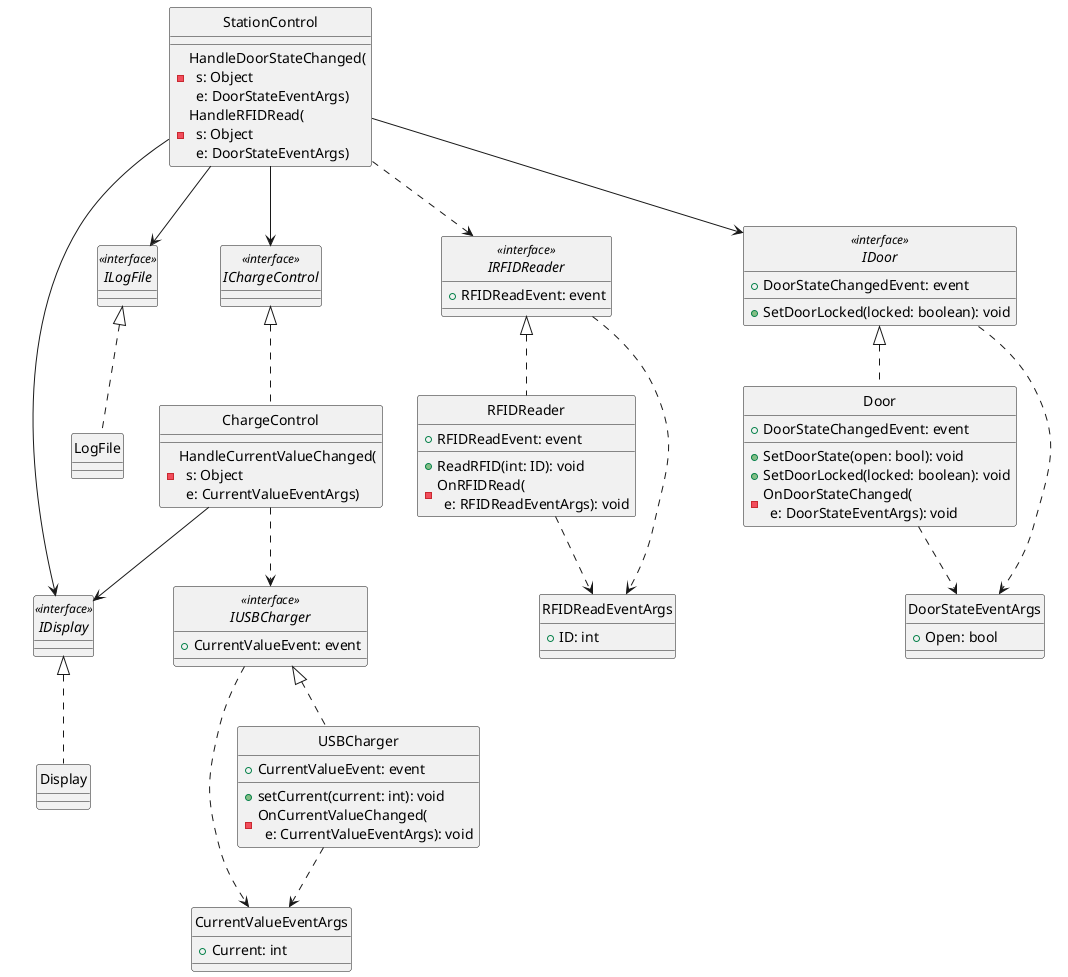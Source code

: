 @startuml
hide circle

interface IDoor <<interface>> {
    + DoorStateChangedEvent: event
    + SetDoorLocked(locked: boolean): void
}

class Door {
    + DoorStateChangedEvent: event
    + SetDoorState(open: bool): void
    + SetDoorLocked(locked: boolean): void
    - OnDoorStateChanged(\n  e: DoorStateEventArgs): void
}

class DoorStateEventArgs {
    + Open: bool
}

interface IRFIDReader <<interface>>{
    + RFIDReadEvent: event
}

class RFIDReader {
    + RFIDReadEvent: event
    + ReadRFID(int: ID): void
    - OnRFIDRead(\n  e: RFIDReadEventArgs): void
}

class RFIDReadEventArgs {
    + ID: int
}

class StationControl {
    - HandleDoorStateChanged(\n  s: Object\n  e: DoorStateEventArgs)
    - HandleRFIDRead(\n  s: Object\n  e: DoorStateEventArgs)
}

interface IUSBCharger <<interface>>{
    + CurrentValueEvent: event
}

class CurrentValueEventArgs {
    + Current: int
}

class USBCharger {
    + CurrentValueEvent: event
    + setCurrent(current: int): void
    - OnCurrentValueChanged(\n  e: CurrentValueEventArgs): void
}

interface IChargeControl <<interface>>{
    
}

class ChargeControl {
    - HandleCurrentValueChanged(\n  s: Object\n  e: CurrentValueEventArgs)
}

interface IDisplay <<interface>>{

}

class Display {

}

interface ILogFile <<interface>>{

}

class LogFile {

}


Door .up.|> IDoor
Door ..> DoorStateEventArgs
IDoor ..> DoorStateEventArgs
StationControl --> IDoor
RFIDReader .up.|> IRFIDReader
RFIDReader ..> RFIDReadEventArgs
IRFIDReader ..> RFIDReadEventArgs
StationControl ..> IRFIDReader
USBCharger .up.|> IUSBCharger
USBCharger ..> CurrentValueEventArgs
IUSBCharger ..> CurrentValueEventArgs
ChargeControl ..> IUSBCharger
StationControl --> IChargeControl
ChargeControl .up.|> IChargeControl
LogFile .up.|> ILogFile
StationControl --> ILogFile
Display .up.|> IDisplay
StationControl --> IDisplay
ChargeControl --> IDisplay 
@enduml